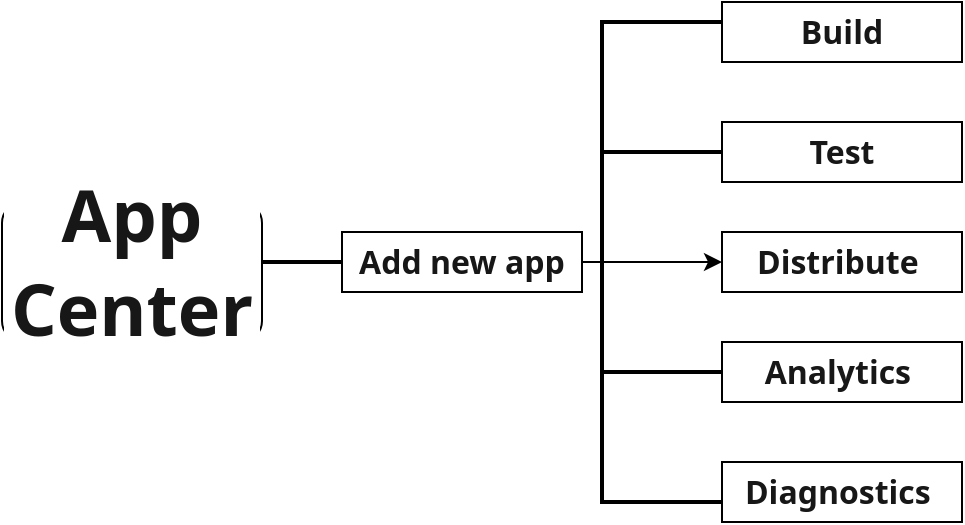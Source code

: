 <mxfile version="14.5.8" type="github">
  <diagram name="Page-1" id="74e2e168-ea6b-b213-b513-2b3c1d86103e">
    <mxGraphModel dx="1422" dy="746" grid="1" gridSize="10" guides="1" tooltips="1" connect="1" arrows="1" fold="1" page="1" pageScale="1" pageWidth="1100" pageHeight="850" background="#ffffff" math="0" shadow="0">
      <root>
        <mxCell id="0" />
        <mxCell id="1" parent="0" />
        <mxCell id="1yIDL5ooGT145qJ7OEon-2" value="&lt;h1 id=&quot;app-center-quickstart&quot; style=&quot;box-sizing: inherit ; font-size: 2.25rem ; margin: -10px 0px 0px ; padding: 0px ; outline-color: inherit ; line-height: 1.3 ; overflow-wrap: break-word ; word-break: break-word ; color: rgb(23 , 23 , 23) ; font-family: &amp;#34;segoe ui&amp;#34; , &amp;#34;segoeui&amp;#34; , &amp;#34;helvetica neue&amp;#34; , &amp;#34;helvetica&amp;#34; , &amp;#34;arial&amp;#34; , sans-serif ; background-color: rgb(255 , 255 , 255)&quot;&gt;App Center&lt;/h1&gt;" style="rounded=1;whiteSpace=wrap;html=1;" parent="1" vertex="1">
          <mxGeometry x="120" y="230" width="130" height="70" as="geometry" />
        </mxCell>
        <mxCell id="zORJPBMq_ya9H3AhFZeQ-7" style="edgeStyle=orthogonalEdgeStyle;rounded=0;orthogonalLoop=1;jettySize=auto;html=1;exitX=1;exitY=0.5;exitDx=0;exitDy=0;entryX=0;entryY=0.5;entryDx=0;entryDy=0;" edge="1" parent="1" source="1yIDL5ooGT145qJ7OEon-3" target="1yIDL5ooGT145qJ7OEon-11">
          <mxGeometry relative="1" as="geometry" />
        </mxCell>
        <mxCell id="1yIDL5ooGT145qJ7OEon-3" value="&lt;span style=&quot;box-sizing: inherit ; font-weight: 600 ; outline-color: inherit ; color: rgb(23 , 23 , 23) ; font-family: &amp;#34;segoe ui&amp;#34; , &amp;#34;segoeui&amp;#34; , &amp;#34;helvetica neue&amp;#34; , &amp;#34;helvetica&amp;#34; , &amp;#34;arial&amp;#34; , sans-serif ; font-size: 16px ; text-align: left ; background-color: rgb(255 , 255 , 255)&quot;&gt;Add new app&lt;br&gt;&lt;/span&gt;" style="rounded=0;whiteSpace=wrap;html=1;" parent="1" vertex="1">
          <mxGeometry x="290" y="245" width="120" height="30" as="geometry" />
        </mxCell>
        <mxCell id="1yIDL5ooGT145qJ7OEon-4" value="&lt;span style=&quot;box-sizing: inherit ; font-weight: 600 ; outline-color: inherit ; color: rgb(23 , 23 , 23) ; font-family: &amp;#34;segoe ui&amp;#34; , &amp;#34;segoeui&amp;#34; , &amp;#34;helvetica neue&amp;#34; , &amp;#34;helvetica&amp;#34; , &amp;#34;arial&amp;#34; , sans-serif ; font-size: 16px ; text-align: left ; background-color: rgb(255 , 255 , 255)&quot;&gt;Build&lt;br&gt;&lt;/span&gt;" style="rounded=0;whiteSpace=wrap;html=1;" parent="1" vertex="1">
          <mxGeometry x="480" y="130" width="120" height="30" as="geometry" />
        </mxCell>
        <mxCell id="1yIDL5ooGT145qJ7OEon-9" value="" style="line;strokeWidth=2;html=1;" parent="1" vertex="1">
          <mxGeometry x="250" y="245" width="40" height="30" as="geometry" />
        </mxCell>
        <mxCell id="1yIDL5ooGT145qJ7OEon-10" value="&lt;span style=&quot;box-sizing: inherit ; font-weight: 600 ; outline-color: inherit ; color: rgb(23 , 23 , 23) ; font-family: &amp;#34;segoe ui&amp;#34; , &amp;#34;segoeui&amp;#34; , &amp;#34;helvetica neue&amp;#34; , &amp;#34;helvetica&amp;#34; , &amp;#34;arial&amp;#34; , sans-serif ; font-size: 16px ; text-align: left ; background-color: rgb(255 , 255 , 255)&quot;&gt;&lt;br&gt;Test&lt;br&gt;&lt;br&gt;&lt;/span&gt;" style="rounded=0;whiteSpace=wrap;html=1;" parent="1" vertex="1">
          <mxGeometry x="480" y="190" width="120" height="30" as="geometry" />
        </mxCell>
        <mxCell id="1yIDL5ooGT145qJ7OEon-11" value="&lt;span style=&quot;box-sizing: inherit ; font-weight: 600 ; outline-color: inherit ; color: rgb(23 , 23 , 23) ; font-family: &amp;#34;segoe ui&amp;#34; , &amp;#34;segoeui&amp;#34; , &amp;#34;helvetica neue&amp;#34; , &amp;#34;helvetica&amp;#34; , &amp;#34;arial&amp;#34; , sans-serif ; font-size: 16px ; text-align: left ; background-color: rgb(255 , 255 , 255)&quot;&gt;&lt;br&gt;Distribute&lt;/span&gt;&lt;span style=&quot;color: rgb(23 , 23 , 23) ; font-family: &amp;#34;segoe ui&amp;#34; , &amp;#34;segoeui&amp;#34; , &amp;#34;helvetica neue&amp;#34; , &amp;#34;helvetica&amp;#34; , &amp;#34;arial&amp;#34; , sans-serif ; font-size: 16px ; text-align: left ; background-color: rgb(255 , 255 , 255)&quot;&gt;&amp;nbsp;&lt;br&gt;&lt;br&gt;&lt;/span&gt;" style="rounded=0;whiteSpace=wrap;html=1;" parent="1" vertex="1">
          <mxGeometry x="480" y="245" width="120" height="30" as="geometry" />
        </mxCell>
        <mxCell id="1yIDL5ooGT145qJ7OEon-12" value="&lt;span style=&quot;box-sizing: inherit ; font-weight: 600 ; outline-color: inherit ; color: rgb(23 , 23 , 23) ; font-family: &amp;#34;segoe ui&amp;#34; , &amp;#34;segoeui&amp;#34; , &amp;#34;helvetica neue&amp;#34; , &amp;#34;helvetica&amp;#34; , &amp;#34;arial&amp;#34; , sans-serif ; font-size: 16px ; text-align: left ; background-color: rgb(255 , 255 , 255)&quot;&gt;Analytics&lt;/span&gt;&lt;span style=&quot;color: rgb(23 , 23 , 23) ; font-family: &amp;#34;segoe ui&amp;#34; , &amp;#34;segoeui&amp;#34; , &amp;#34;helvetica neue&amp;#34; , &amp;#34;helvetica&amp;#34; , &amp;#34;arial&amp;#34; , sans-serif ; font-size: 16px ; text-align: left ; background-color: rgb(255 , 255 , 255)&quot;&gt;&amp;nbsp;&lt;/span&gt;" style="rounded=0;whiteSpace=wrap;html=1;" parent="1" vertex="1">
          <mxGeometry x="480" y="300" width="120" height="30" as="geometry" />
        </mxCell>
        <mxCell id="1yIDL5ooGT145qJ7OEon-14" value="&lt;span style=&quot;box-sizing: inherit ; font-weight: 600 ; outline-color: inherit ; color: rgb(23 , 23 , 23) ; font-family: &amp;#34;segoe ui&amp;#34; , &amp;#34;segoeui&amp;#34; , &amp;#34;helvetica neue&amp;#34; , &amp;#34;helvetica&amp;#34; , &amp;#34;arial&amp;#34; , sans-serif ; font-size: 16px ; text-align: left ; background-color: rgb(255 , 255 , 255)&quot;&gt;Diagnostics&lt;/span&gt;&lt;span style=&quot;color: rgb(23 , 23 , 23) ; font-family: &amp;#34;segoe ui&amp;#34; , &amp;#34;segoeui&amp;#34; , &amp;#34;helvetica neue&amp;#34; , &amp;#34;helvetica&amp;#34; , &amp;#34;arial&amp;#34; , sans-serif ; font-size: 16px ; text-align: left ; background-color: rgb(255 , 255 , 255)&quot;&gt;&amp;nbsp;&lt;/span&gt;" style="rounded=0;whiteSpace=wrap;html=1;" parent="1" vertex="1">
          <mxGeometry x="480" y="360" width="120" height="30" as="geometry" />
        </mxCell>
        <mxCell id="zORJPBMq_ya9H3AhFZeQ-3" value="" style="strokeWidth=2;html=1;shape=mxgraph.flowchart.annotation_1;align=left;pointerEvents=1;" vertex="1" parent="1">
          <mxGeometry x="420" y="205" width="60" height="110" as="geometry" />
        </mxCell>
        <mxCell id="zORJPBMq_ya9H3AhFZeQ-8" value="" style="strokeWidth=2;html=1;shape=mxgraph.flowchart.annotation_1;align=left;pointerEvents=1;" vertex="1" parent="1">
          <mxGeometry x="420" y="315" width="60" height="65" as="geometry" />
        </mxCell>
        <mxCell id="zORJPBMq_ya9H3AhFZeQ-9" value="" style="strokeWidth=2;html=1;shape=mxgraph.flowchart.annotation_1;align=left;pointerEvents=1;" vertex="1" parent="1">
          <mxGeometry x="420" y="140" width="60" height="65" as="geometry" />
        </mxCell>
      </root>
    </mxGraphModel>
  </diagram>
</mxfile>
